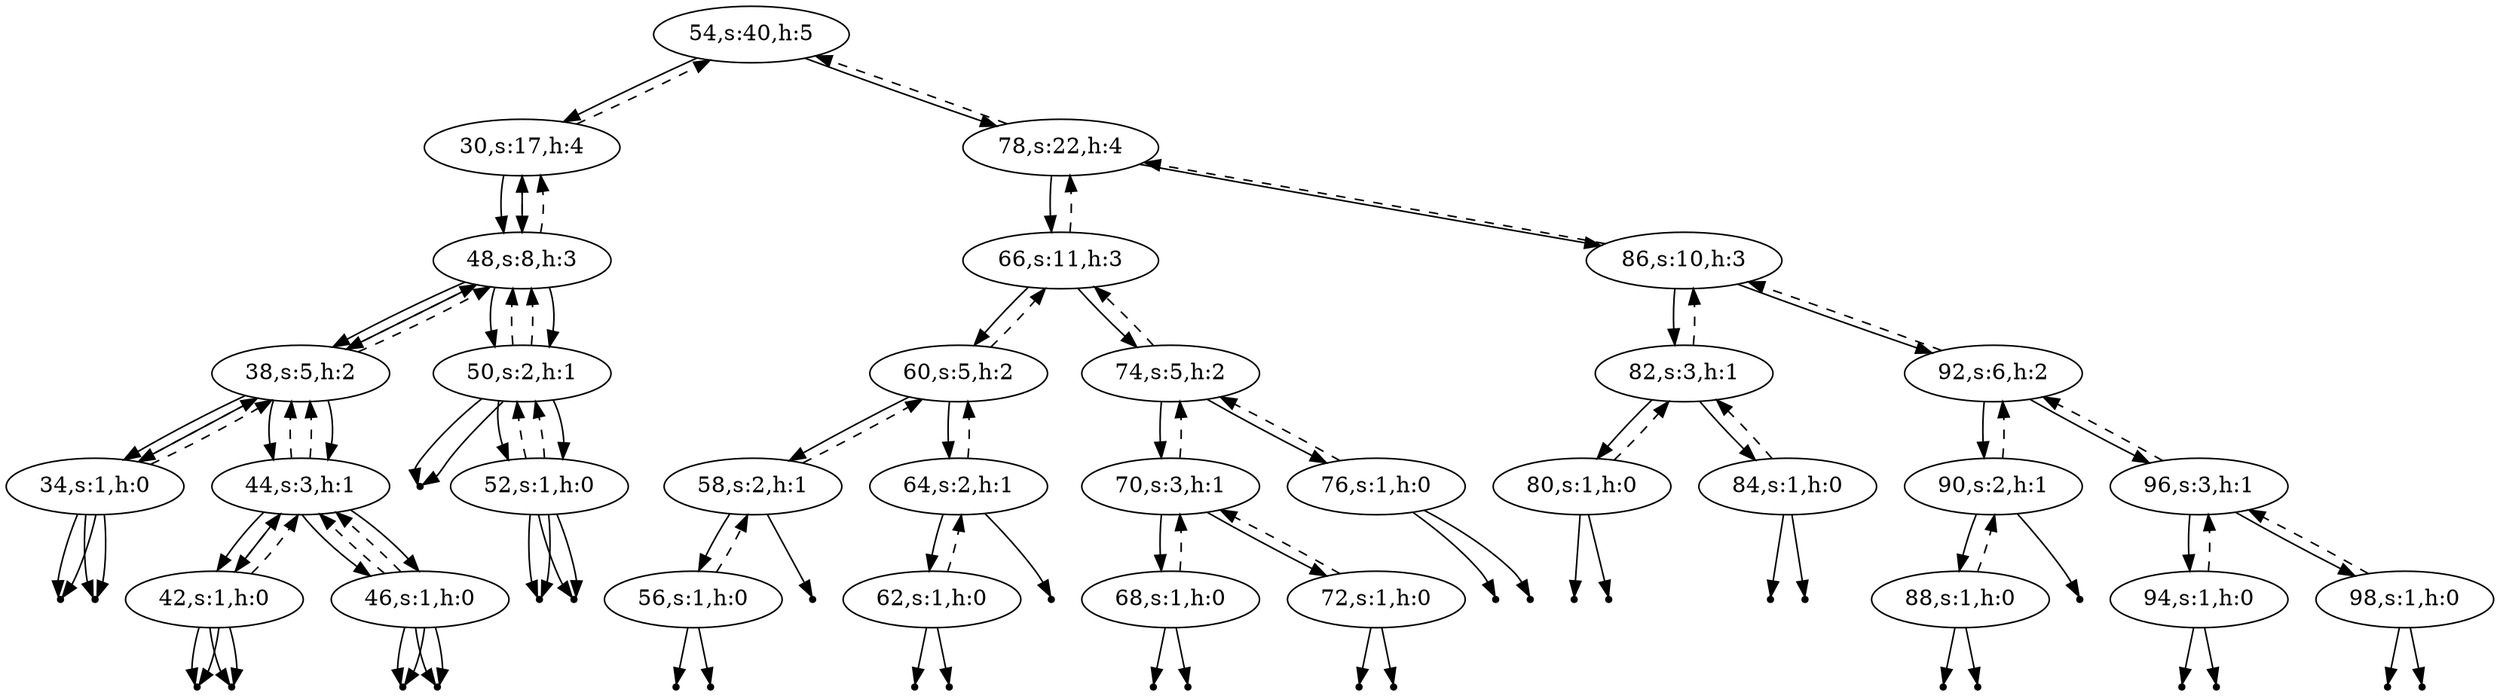 digraph Blahblah{
{rank = same ; "54"};
nulll34 [shape=point];
34 -> nulll34;
34[label="34,s:1,h:0"];
34 -> 38[style=dashed];
nullr34 [shape=point];
34 -> nullr34;
38 -> 34;
38[label="38,s:5,h:2"];
38 -> 48[style=dashed];
nulll42 [shape=point];
42 -> nulll42;
42[label="42,s:1,h:0"];
42 -> 44[style=dashed];
nullr42 [shape=point];
42 -> nullr42;
44 -> 42;
44[label="44,s:3,h:1"];
44 -> 38[style=dashed];
nulll46 [shape=point];
46 -> nulll46;
46[label="46,s:1,h:0"];
46 -> 44[style=dashed];
nullr46 [shape=point];
46 -> nullr46;
44 -> 46;
38 -> 44;
48 -> 38;
48[label="48,s:8,h:3"];
48 -> 30[style=dashed];
nulll50 [shape=point];
50 -> nulll50;
50[label="50,s:2,h:1"];
50 -> 48[style=dashed];
nulll52 [shape=point];
52 -> nulll52;
52[label="52,s:1,h:0"];
52 -> 50[style=dashed];
nullr52 [shape=point];
52 -> nullr52;
50 -> 52;
48 -> 50;
30 -> 48;
30[label="30,s:17,h:4"];
30 -> 54[style=dashed];
nulll34 [shape=point];
34 -> nulll34;
34[label="34,s:1,h:0"];
34 -> 38[style=dashed];
nullr34 [shape=point];
34 -> nullr34;
38 -> 34;
38[label="38,s:5,h:2"];
38 -> 48[style=dashed];
nulll42 [shape=point];
42 -> nulll42;
42[label="42,s:1,h:0"];
42 -> 44[style=dashed];
nullr42 [shape=point];
42 -> nullr42;
44 -> 42;
44[label="44,s:3,h:1"];
44 -> 38[style=dashed];
nulll46 [shape=point];
46 -> nulll46;
46[label="46,s:1,h:0"];
46 -> 44[style=dashed];
nullr46 [shape=point];
46 -> nullr46;
44 -> 46;
38 -> 44;
48 -> 38;
48[label="48,s:8,h:3"];
48 -> 30[style=dashed];
nulll50 [shape=point];
50 -> nulll50;
50[label="50,s:2,h:1"];
50 -> 48[style=dashed];
nulll52 [shape=point];
52 -> nulll52;
52[label="52,s:1,h:0"];
52 -> 50[style=dashed];
nullr52 [shape=point];
52 -> nullr52;
50 -> 52;
48 -> 50;
30 -> 48;
54 -> 30;
54[label="54,s:40,h:5"];
nulll56 [shape=point];
56 -> nulll56;
56[label="56,s:1,h:0"];
56 -> 58[style=dashed];
nullr56 [shape=point];
56 -> nullr56;
58 -> 56;
58[label="58,s:2,h:1"];
58 -> 60[style=dashed];
nullr58 [shape=point];
58 -> nullr58;
60 -> 58;
60[label="60,s:5,h:2"];
60 -> 66[style=dashed];
nulll62 [shape=point];
62 -> nulll62;
62[label="62,s:1,h:0"];
62 -> 64[style=dashed];
nullr62 [shape=point];
62 -> nullr62;
64 -> 62;
64[label="64,s:2,h:1"];
64 -> 60[style=dashed];
nullr64 [shape=point];
64 -> nullr64;
60 -> 64;
66 -> 60;
66[label="66,s:11,h:3"];
66 -> 78[style=dashed];
nulll68 [shape=point];
68 -> nulll68;
68[label="68,s:1,h:0"];
68 -> 70[style=dashed];
nullr68 [shape=point];
68 -> nullr68;
70 -> 68;
70[label="70,s:3,h:1"];
70 -> 74[style=dashed];
nulll72 [shape=point];
72 -> nulll72;
72[label="72,s:1,h:0"];
72 -> 70[style=dashed];
nullr72 [shape=point];
72 -> nullr72;
70 -> 72;
74 -> 70;
74[label="74,s:5,h:2"];
74 -> 66[style=dashed];
nulll76 [shape=point];
76 -> nulll76;
76[label="76,s:1,h:0"];
76 -> 74[style=dashed];
nullr76 [shape=point];
76 -> nullr76;
74 -> 76;
66 -> 74;
78 -> 66;
78[label="78,s:22,h:4"];
78 -> 54[style=dashed];
nulll80 [shape=point];
80 -> nulll80;
80[label="80,s:1,h:0"];
80 -> 82[style=dashed];
nullr80 [shape=point];
80 -> nullr80;
82 -> 80;
82[label="82,s:3,h:1"];
82 -> 86[style=dashed];
nulll84 [shape=point];
84 -> nulll84;
84[label="84,s:1,h:0"];
84 -> 82[style=dashed];
nullr84 [shape=point];
84 -> nullr84;
82 -> 84;
86 -> 82;
86[label="86,s:10,h:3"];
86 -> 78[style=dashed];
nulll88 [shape=point];
88 -> nulll88;
88[label="88,s:1,h:0"];
88 -> 90[style=dashed];
nullr88 [shape=point];
88 -> nullr88;
90 -> 88;
90[label="90,s:2,h:1"];
90 -> 92[style=dashed];
nullr90 [shape=point];
90 -> nullr90;
92 -> 90;
92[label="92,s:6,h:2"];
92 -> 86[style=dashed];
nulll94 [shape=point];
94 -> nulll94;
94[label="94,s:1,h:0"];
94 -> 96[style=dashed];
nullr94 [shape=point];
94 -> nullr94;
96 -> 94;
96[label="96,s:3,h:1"];
96 -> 92[style=dashed];
nulll98 [shape=point];
98 -> nulll98;
98[label="98,s:1,h:0"];
98 -> 96[style=dashed];
nullr98 [shape=point];
98 -> nullr98;
96 -> 98;
92 -> 96;
86 -> 92;
78 -> 86;
54 -> 78;
}